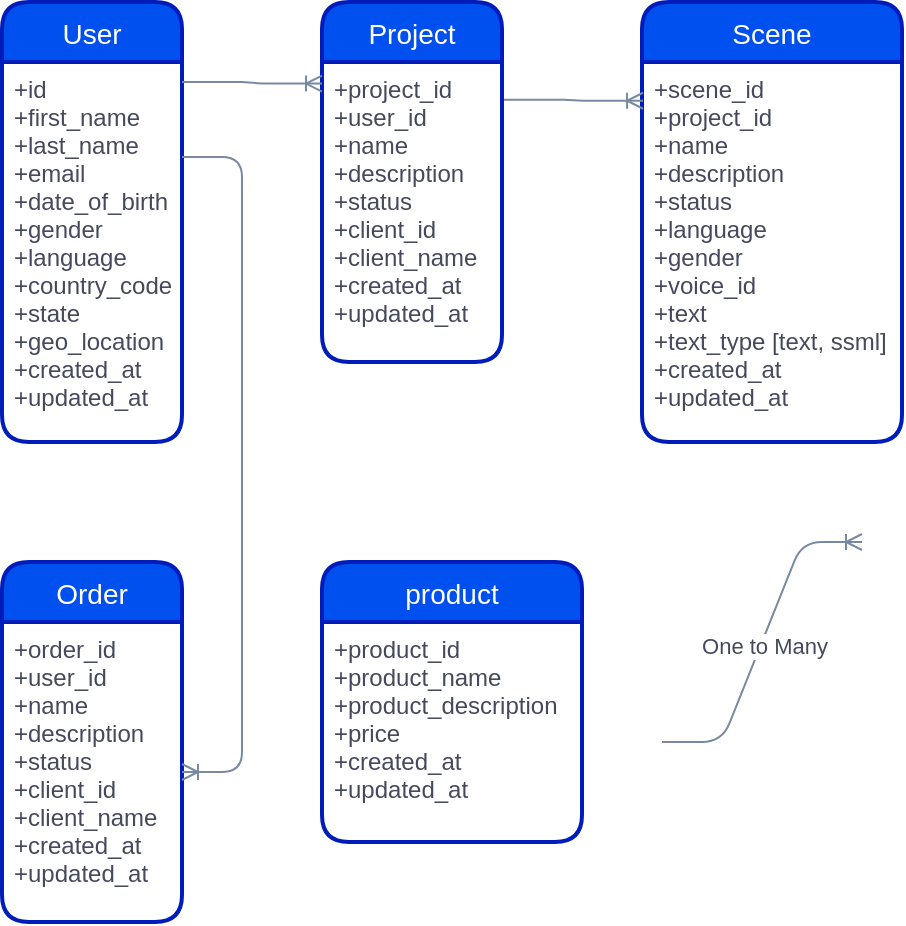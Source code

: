 <mxfile version="20.5.1" type="github">
  <diagram id="R2lEEEUBdFMjLlhIrx00" name="Page-1">
    <mxGraphModel dx="935" dy="707" grid="1" gridSize="10" guides="1" tooltips="1" connect="1" arrows="1" fold="1" page="1" pageScale="1" pageWidth="850" pageHeight="1100" math="0" shadow="0" extFonts="Permanent Marker^https://fonts.googleapis.com/css?family=Permanent+Marker">
      <root>
        <mxCell id="0" />
        <mxCell id="1" parent="0" />
        <mxCell id="cZqtbgSqyRbhYhAXYLJG-1" value="Project" style="swimlane;childLayout=stackLayout;horizontal=1;startSize=30;horizontalStack=0;rounded=1;fontSize=14;fontStyle=0;strokeWidth=2;resizeParent=0;resizeLast=1;shadow=0;dashed=0;align=center;strokeColor=#001DBC;fontColor=#ffffff;fillColor=#0050ef;gradientColor=none;swimlaneFillColor=default;" vertex="1" parent="1">
          <mxGeometry x="200" y="40" width="90" height="180" as="geometry" />
        </mxCell>
        <mxCell id="cZqtbgSqyRbhYhAXYLJG-2" value="+project_id&#xa;+user_id&#xa;+name&#xa;+description&#xa;+status&#xa;+client_id&#xa;+client_name&#xa;+created_at&#xa;+updated_at" style="align=left;strokeColor=none;fillColor=none;spacingLeft=4;fontSize=12;verticalAlign=top;resizable=0;rotatable=0;part=1;fontColor=#46495D;" vertex="1" parent="cZqtbgSqyRbhYhAXYLJG-1">
          <mxGeometry y="30" width="90" height="150" as="geometry" />
        </mxCell>
        <mxCell id="cZqtbgSqyRbhYhAXYLJG-4" value="Scene" style="swimlane;childLayout=stackLayout;horizontal=1;startSize=30;horizontalStack=0;rounded=1;fontSize=14;fontStyle=0;strokeWidth=2;resizeParent=0;resizeLast=1;shadow=0;dashed=0;align=center;strokeColor=#001DBC;fontColor=#ffffff;fillColor=#0050ef;" vertex="1" parent="1">
          <mxGeometry x="360" y="40" width="130" height="220" as="geometry" />
        </mxCell>
        <mxCell id="cZqtbgSqyRbhYhAXYLJG-5" value="+scene_id&#xa;+project_id&#xa;+name&#xa;+description&#xa;+status&#xa;+language&#xa;+gender&#xa;+voice_id&#xa;+text&#xa;+text_type [text, ssml]&#xa;+created_at&#xa;+updated_at" style="align=left;strokeColor=none;fillColor=none;spacingLeft=4;fontSize=12;verticalAlign=top;resizable=0;rotatable=0;part=1;fontColor=#46495D;" vertex="1" parent="cZqtbgSqyRbhYhAXYLJG-4">
          <mxGeometry y="30" width="130" height="190" as="geometry" />
        </mxCell>
        <mxCell id="cZqtbgSqyRbhYhAXYLJG-14" value="" style="edgeStyle=entityRelationEdgeStyle;fontSize=12;html=1;endArrow=ERoneToMany;rounded=0;strokeColor=#788AA3;fontColor=#46495D;fillColor=#B2C9AB;exitX=1.011;exitY=0.126;exitDx=0;exitDy=0;exitPerimeter=0;entryX=0.004;entryY=0.102;entryDx=0;entryDy=0;entryPerimeter=0;" edge="1" parent="1" source="cZqtbgSqyRbhYhAXYLJG-2" target="cZqtbgSqyRbhYhAXYLJG-5">
          <mxGeometry width="100" height="100" relative="1" as="geometry">
            <mxPoint x="290" y="80" as="sourcePoint" />
            <mxPoint x="330" y="80" as="targetPoint" />
          </mxGeometry>
        </mxCell>
        <mxCell id="cZqtbgSqyRbhYhAXYLJG-17" value="" style="edgeStyle=entityRelationEdgeStyle;fontSize=12;html=1;endArrow=ERoneToMany;strokeColor=#788AA3;fontColor=#46495D;fillColor=#B2C9AB;rounded=1;" edge="1" parent="1">
          <mxGeometry width="100" height="100" relative="1" as="geometry">
            <mxPoint x="370" y="410" as="sourcePoint" />
            <mxPoint x="470" y="310" as="targetPoint" />
          </mxGeometry>
        </mxCell>
        <mxCell id="cZqtbgSqyRbhYhAXYLJG-18" value="One to Many" style="edgeLabel;html=1;align=center;verticalAlign=middle;resizable=0;points=[];fontColor=#46495D;" vertex="1" connectable="0" parent="cZqtbgSqyRbhYhAXYLJG-17">
          <mxGeometry x="-0.014" y="-2" relative="1" as="geometry">
            <mxPoint x="-1" as="offset" />
          </mxGeometry>
        </mxCell>
        <mxCell id="cZqtbgSqyRbhYhAXYLJG-20" value="User" style="swimlane;childLayout=stackLayout;horizontal=1;startSize=30;horizontalStack=0;rounded=1;fontSize=14;fontStyle=0;strokeWidth=2;resizeParent=0;resizeLast=1;shadow=0;dashed=0;align=center;strokeColor=#001DBC;fontColor=#ffffff;fillColor=#0050ef;gradientColor=none;swimlaneFillColor=default;" vertex="1" parent="1">
          <mxGeometry x="40" y="40" width="90" height="220" as="geometry" />
        </mxCell>
        <mxCell id="cZqtbgSqyRbhYhAXYLJG-21" value="+id&#xa;+first_name&#xa;+last_name&#xa;+email&#xa;+date_of_birth&#xa;+gender&#xa;+language&#xa;+country_code&#xa;+state&#xa;+geo_location&#xa;+created_at&#xa;+updated_at" style="align=left;strokeColor=none;fillColor=none;spacingLeft=4;fontSize=12;verticalAlign=top;resizable=0;rotatable=0;part=1;fontColor=#46495D;" vertex="1" parent="cZqtbgSqyRbhYhAXYLJG-20">
          <mxGeometry y="30" width="90" height="190" as="geometry" />
        </mxCell>
        <mxCell id="cZqtbgSqyRbhYhAXYLJG-23" value="" style="edgeStyle=entityRelationEdgeStyle;fontSize=12;html=1;endArrow=ERoneToMany;rounded=0;strokeColor=#788AA3;fontColor=#46495D;fillColor=#B2C9AB;entryX=0;entryY=0.072;entryDx=0;entryDy=0;entryPerimeter=0;" edge="1" parent="1" target="cZqtbgSqyRbhYhAXYLJG-2">
          <mxGeometry width="100" height="100" relative="1" as="geometry">
            <mxPoint x="130" y="80" as="sourcePoint" />
            <mxPoint x="209.65" y="97.34" as="targetPoint" />
          </mxGeometry>
        </mxCell>
        <mxCell id="cZqtbgSqyRbhYhAXYLJG-24" value="Order" style="swimlane;childLayout=stackLayout;horizontal=1;startSize=30;horizontalStack=0;rounded=1;fontSize=14;fontStyle=0;strokeWidth=2;resizeParent=0;resizeLast=1;shadow=0;dashed=0;align=center;strokeColor=#001DBC;fontColor=#ffffff;fillColor=#0050ef;gradientColor=none;swimlaneFillColor=default;" vertex="1" parent="1">
          <mxGeometry x="40" y="320" width="90" height="180" as="geometry" />
        </mxCell>
        <mxCell id="cZqtbgSqyRbhYhAXYLJG-25" value="+order_id&#xa;+user_id&#xa;+name&#xa;+description&#xa;+status&#xa;+client_id&#xa;+client_name&#xa;+created_at&#xa;+updated_at" style="align=left;strokeColor=none;fillColor=none;spacingLeft=4;fontSize=12;verticalAlign=top;resizable=0;rotatable=0;part=1;fontColor=#46495D;" vertex="1" parent="cZqtbgSqyRbhYhAXYLJG-24">
          <mxGeometry y="30" width="90" height="150" as="geometry" />
        </mxCell>
        <mxCell id="cZqtbgSqyRbhYhAXYLJG-26" value="product" style="swimlane;childLayout=stackLayout;horizontal=1;startSize=30;horizontalStack=0;rounded=1;fontSize=14;fontStyle=0;strokeWidth=2;resizeParent=0;resizeLast=1;shadow=0;dashed=0;align=center;strokeColor=#001DBC;fontColor=#ffffff;fillColor=#0050ef;gradientColor=none;swimlaneFillColor=default;" vertex="1" parent="1">
          <mxGeometry x="200" y="320" width="130" height="140" as="geometry" />
        </mxCell>
        <mxCell id="cZqtbgSqyRbhYhAXYLJG-27" value="+product_id&#xa;+product_name&#xa;+product_description&#xa;+price&#xa;+created_at&#xa;+updated_at" style="align=left;strokeColor=none;fillColor=none;spacingLeft=4;fontSize=12;verticalAlign=top;resizable=0;rotatable=0;part=1;fontColor=#46495D;" vertex="1" parent="cZqtbgSqyRbhYhAXYLJG-26">
          <mxGeometry y="30" width="130" height="110" as="geometry" />
        </mxCell>
        <mxCell id="cZqtbgSqyRbhYhAXYLJG-28" value="" style="edgeStyle=entityRelationEdgeStyle;fontSize=12;html=1;endArrow=ERoneToMany;rounded=1;strokeColor=#788AA3;fontColor=#46495D;fillColor=#B2C9AB;exitX=1;exitY=0.25;exitDx=0;exitDy=0;" edge="1" parent="1" source="cZqtbgSqyRbhYhAXYLJG-21" target="cZqtbgSqyRbhYhAXYLJG-25">
          <mxGeometry width="100" height="100" relative="1" as="geometry">
            <mxPoint x="140" y="120" as="sourcePoint" />
            <mxPoint x="240" y="220" as="targetPoint" />
          </mxGeometry>
        </mxCell>
      </root>
    </mxGraphModel>
  </diagram>
</mxfile>
